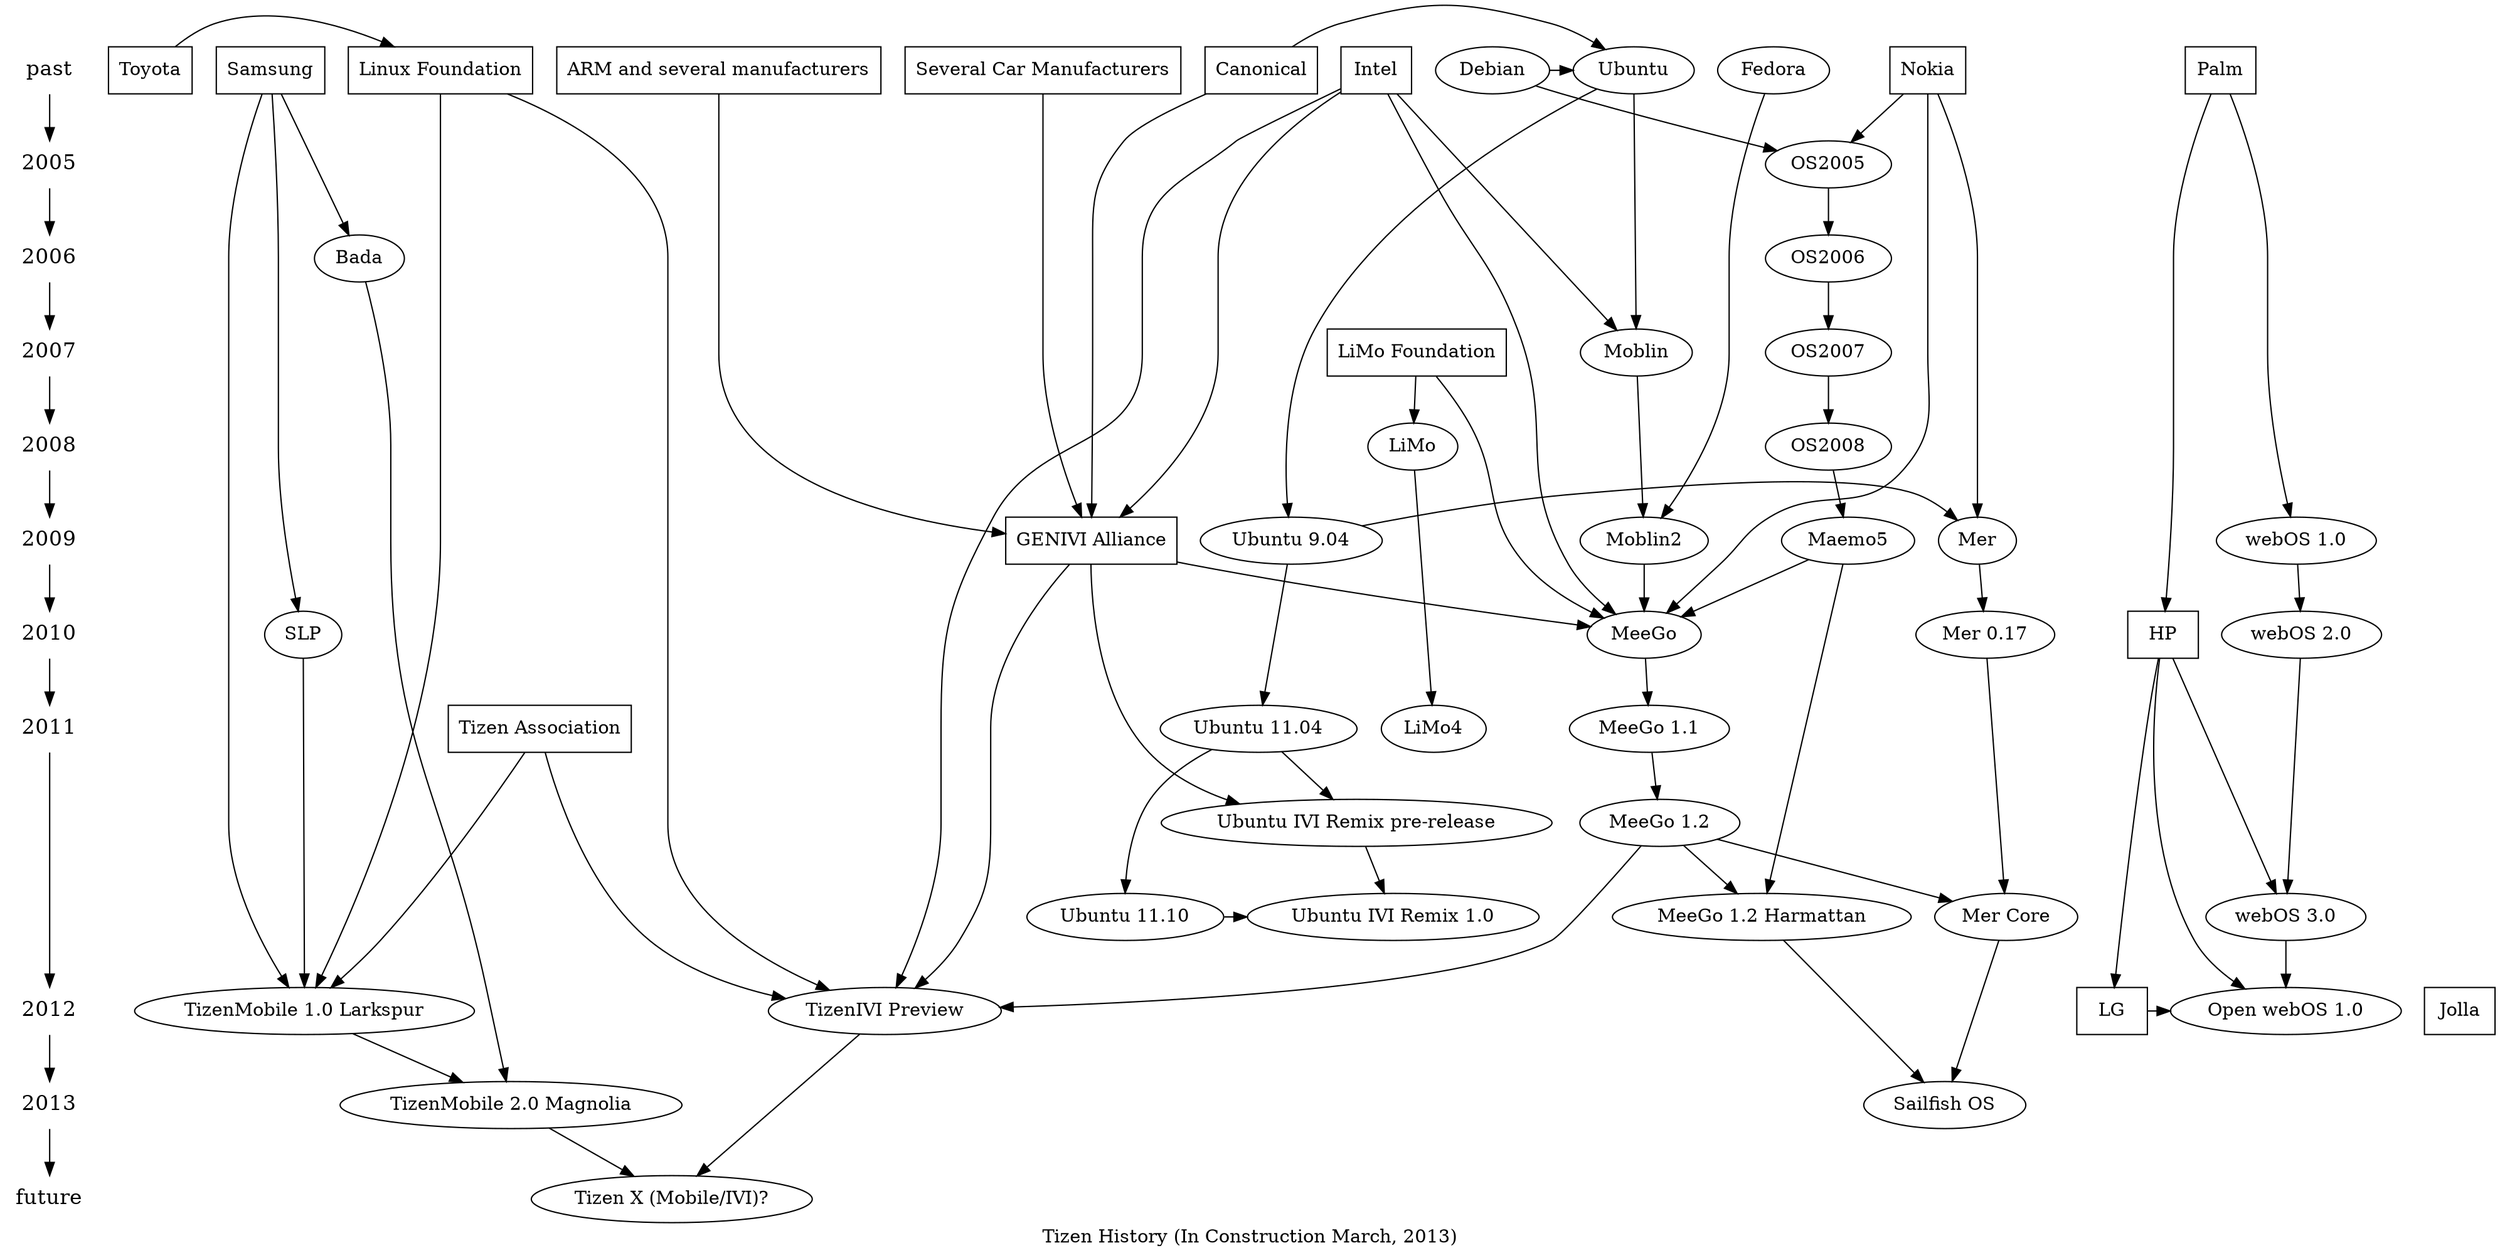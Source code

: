 digraph tizenhistory {
graph [label="Tizen History (In Construction March, 2013)"]
/*timeline*/
{
	node [shape=plaintext, fontsize=16];
	"past" -> /*1990 ->
	1991 -> 1992 -> 1993 -> 1994 -> 1995 ->
	1996 -> 1997 -> 1998 -> 1999 -> 2000 ->
	2001 -> 2002 -> 2003 -> 2004 ->*/ 2005 ->
	2006 -> 2007 -> 2008 -> 2009 -> 2010 ->
	2011 -> 2012 -> 2013 -> "future";
}

/* Organizations */
{
	node [shape=box];
	{ rank = same; "past"; "Nokia"}
	{ rank = same; "past"; "Intel"}
	{ rank = same; "past"; "Samsung"}
	{ rank = same; "past"; "ARM and several manufacturers"}
	{ rank = same; "past"; "Several Car Manufacturers"}
	{ rank = same; "past"; "Canonical"}
	{ rank = same; "past"; "Linux Foundation"}
	{ rank = same; "past"; "Toyota"}
	{ rank = same; "past"; "Palm"}
	{ rank = same; "2007"; "LiMo Foundation"}
	{ rank = same; "2009"; "GENIVI Alliance"}
	{ rank = same; "2010"; "HP"}
	{ rank = same; "2011"; "Tizen Association"} //?
	{ rank = same; "2012"; "Jolla"} //?
	{ rank = same; "2012"; "LG"} //?

"Toyota" -> "Linux Foundation";
"Intel" -> "GENIVI Alliance";
"Several Car Manufacturers" -> "GENIVI Alliance";
"ARM and several manufacturers" -> "GENIVI Alliance";
"Canonical" -> "GENIVI Alliance";
"Palm" -> "HP";
"HP" -> "LG";
}

/* Technologies */
{
	node [shape=plaintext];
//	"HTML5";
}

/* OS */
{ rank = same; "past"; "Ubuntu"; "Fedora"; "Debian"}
{ rank = same; 2005; "OS2005"}
{ rank = same; 2006; "OS2006"}
{ rank = same; 2007; "OS2007"; "Moblin"}
{ rank = same; 2008; "OS2008"; "LiMo"}
{ rank = same; 2009; "Maemo5"; "Moblin2"; "Ubuntu 9.04"; "Mer"; "webOS 1.0"}
{ rank = same; 2010; "MeeGo"; "Mer 0.17"; "SLP"; "webOS 2.0"}
{ rank = same; 2011; "Ubuntu 11.04"; "LiMo4"}
{ rank = same; "Ubuntu 11.10"; "Ubuntu IVI Remix 1.0", "webOS 3.0"}
{ rank = same; 2012; "TizenMobile 1.0 Larkspur"; "TizenIVI Preview"};
{ rank = same; "TizenMobile 1.0 Larkspur"; "Open webOS 1.0"}
{ rank = same; 2013; "TizenMobile 2.0 Magnolia"; "Sailfish OS"}
	"Debian" -> "Ubuntu";
	"Debian" -> "OS2005" -> "OS2006" -> "OS2007" -> "OS2008" -> "Maemo5" -> "MeeGo";
	"Ubuntu" -> "Moblin" -> "Moblin2";
	"Fedora" -> "Moblin2" -> "MeeGo";
	"Ubuntu 9.04" -> "Mer" -> "Mer 0.17" -> "Mer Core";
	"LiMo" -> "LiMo4";
	"MeeGo" -> "MeeGo 1.1" -> "MeeGo 1.2" -> "TizenIVI Preview";
	"Maemo5" -> "MeeGo 1.2 Harmattan";
	"MeeGo 1.2" -> "Mer Core";
	"MeeGo 1.2 Harmattan" -> "Sailfish OS";
	"Mer Core" -> "Sailfish OS";
	"MeeGo 1.2" -> "MeeGo 1.2 Harmattan";
	"SLP" -> "TizenMobile 1.0 Larkspur";
	"Bada" -> "TizenMobile 2.0 Magnolia";
	"TizenMobile 1.0 Larkspur" -> "TizenMobile 2.0 Magnolia" -> "Tizen X (Mobile/IVI)?";
	"TizenIVI Preview" -> "Tizen X (Mobile/IVI)?";
	"Ubuntu" -> "Ubuntu 9.04" -> "Ubuntu 11.04" -> "Ubuntu 11.10" -> "Ubuntu IVI Remix 1.0";
	"Ubuntu 11.04" -> "Ubuntu IVI Remix pre-release" -> "Ubuntu IVI Remix 1.0";
	"webOS 1.0" -> "webOS 2.0" -> "webOS 3.0" -> "Open webOS 1.0";

"Canonical" -> "Ubuntu";
"Nokia" -> "OS2005";
"Intel" -> "Moblin";
"Intel" -> "MeeGo";
"Nokia" -> "Mer";
"Nokia" -> "MeeGo";
"Samsung" -> "Bada";
"Samsung" -> "SLP";
"Intel" -> "TizenIVI Preview";
"Samsung" -> "TizenMobile 1.0 Larkspur";
"GENIVI Alliance" -> "MeeGo";
"GENIVI Alliance" -> "TizenIVI Preview";
"GENIVI Alliance" -> "Ubuntu IVI Remix pre-release";
"LiMo Foundation" -> "LiMo";
"LiMo Foundation" -> "MeeGo";
"Tizen Association" -> "TizenIVI Preview";
"Tizen Association" -> "TizenMobile 1.0 Larkspur";
"Linux Foundation" -> "TizenIVI Preview";
"Linux Foundation" -> "TizenMobile 1.0 Larkspur";
"Palm" -> "webOS 1.0";
"HP" -> "webOS 3.0";
"HP" -> "Open webOS 1.0";
"LG" -> "Open webOS 1.0";
}

